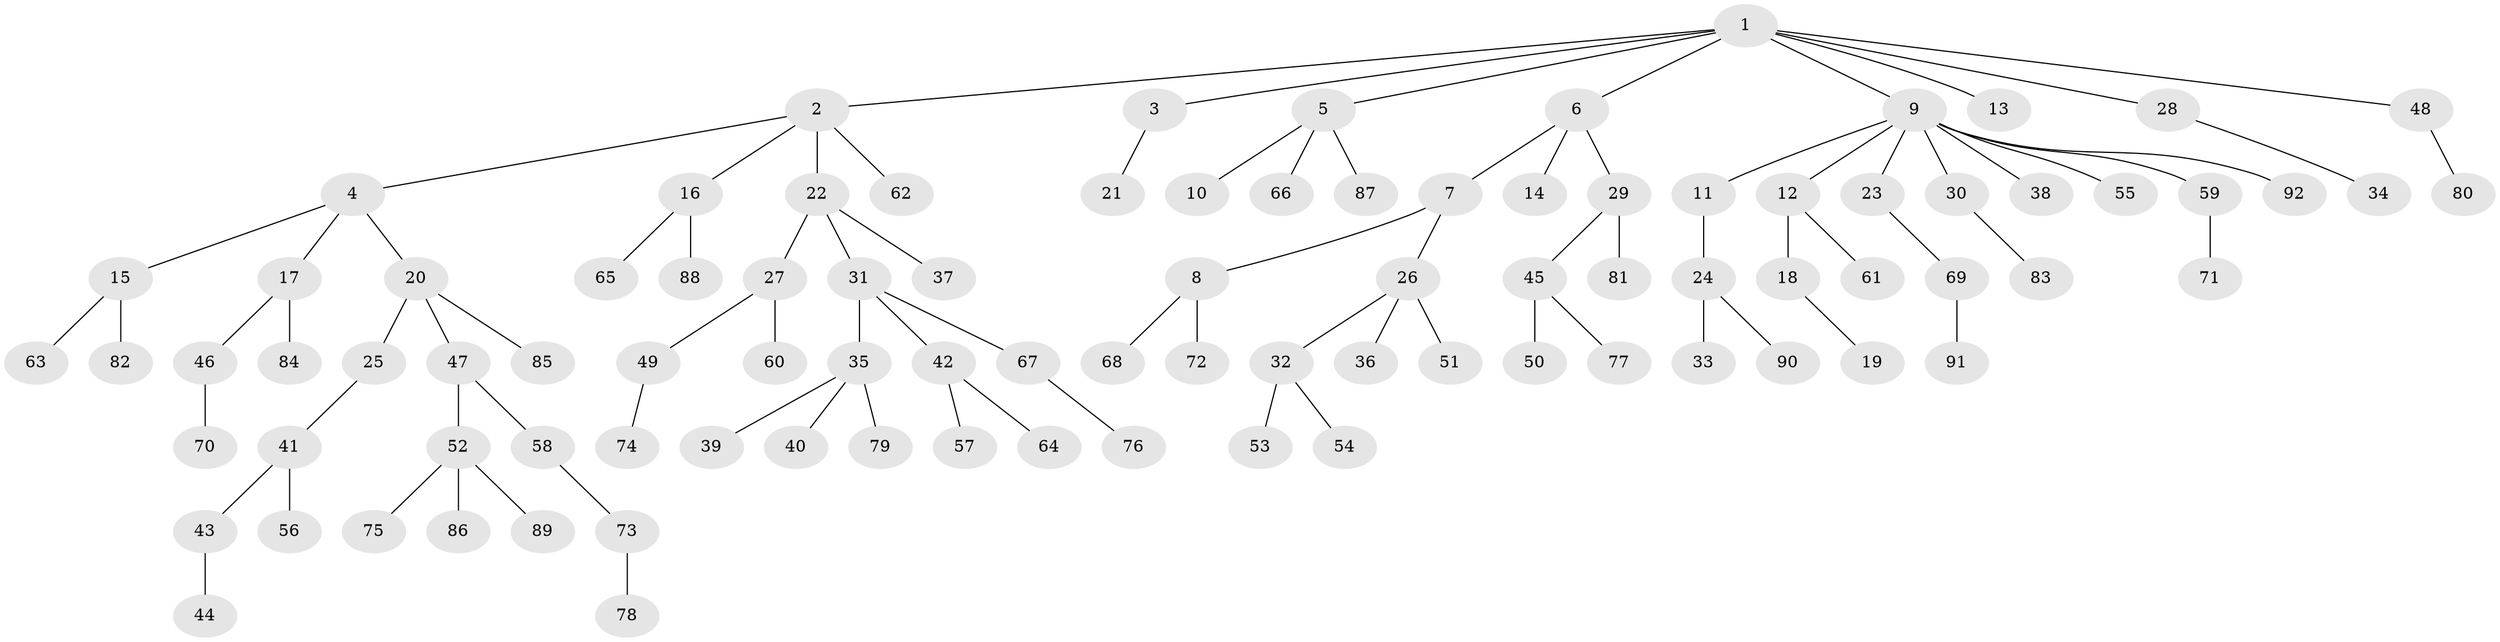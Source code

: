 // Generated by graph-tools (version 1.1) at 2025/50/03/09/25 03:50:18]
// undirected, 92 vertices, 91 edges
graph export_dot {
graph [start="1"]
  node [color=gray90,style=filled];
  1;
  2;
  3;
  4;
  5;
  6;
  7;
  8;
  9;
  10;
  11;
  12;
  13;
  14;
  15;
  16;
  17;
  18;
  19;
  20;
  21;
  22;
  23;
  24;
  25;
  26;
  27;
  28;
  29;
  30;
  31;
  32;
  33;
  34;
  35;
  36;
  37;
  38;
  39;
  40;
  41;
  42;
  43;
  44;
  45;
  46;
  47;
  48;
  49;
  50;
  51;
  52;
  53;
  54;
  55;
  56;
  57;
  58;
  59;
  60;
  61;
  62;
  63;
  64;
  65;
  66;
  67;
  68;
  69;
  70;
  71;
  72;
  73;
  74;
  75;
  76;
  77;
  78;
  79;
  80;
  81;
  82;
  83;
  84;
  85;
  86;
  87;
  88;
  89;
  90;
  91;
  92;
  1 -- 2;
  1 -- 3;
  1 -- 5;
  1 -- 6;
  1 -- 9;
  1 -- 13;
  1 -- 28;
  1 -- 48;
  2 -- 4;
  2 -- 16;
  2 -- 22;
  2 -- 62;
  3 -- 21;
  4 -- 15;
  4 -- 17;
  4 -- 20;
  5 -- 10;
  5 -- 66;
  5 -- 87;
  6 -- 7;
  6 -- 14;
  6 -- 29;
  7 -- 8;
  7 -- 26;
  8 -- 68;
  8 -- 72;
  9 -- 11;
  9 -- 12;
  9 -- 23;
  9 -- 30;
  9 -- 38;
  9 -- 55;
  9 -- 59;
  9 -- 92;
  11 -- 24;
  12 -- 18;
  12 -- 61;
  15 -- 63;
  15 -- 82;
  16 -- 65;
  16 -- 88;
  17 -- 46;
  17 -- 84;
  18 -- 19;
  20 -- 25;
  20 -- 47;
  20 -- 85;
  22 -- 27;
  22 -- 31;
  22 -- 37;
  23 -- 69;
  24 -- 33;
  24 -- 90;
  25 -- 41;
  26 -- 32;
  26 -- 36;
  26 -- 51;
  27 -- 49;
  27 -- 60;
  28 -- 34;
  29 -- 45;
  29 -- 81;
  30 -- 83;
  31 -- 35;
  31 -- 42;
  31 -- 67;
  32 -- 53;
  32 -- 54;
  35 -- 39;
  35 -- 40;
  35 -- 79;
  41 -- 43;
  41 -- 56;
  42 -- 57;
  42 -- 64;
  43 -- 44;
  45 -- 50;
  45 -- 77;
  46 -- 70;
  47 -- 52;
  47 -- 58;
  48 -- 80;
  49 -- 74;
  52 -- 75;
  52 -- 86;
  52 -- 89;
  58 -- 73;
  59 -- 71;
  67 -- 76;
  69 -- 91;
  73 -- 78;
}
